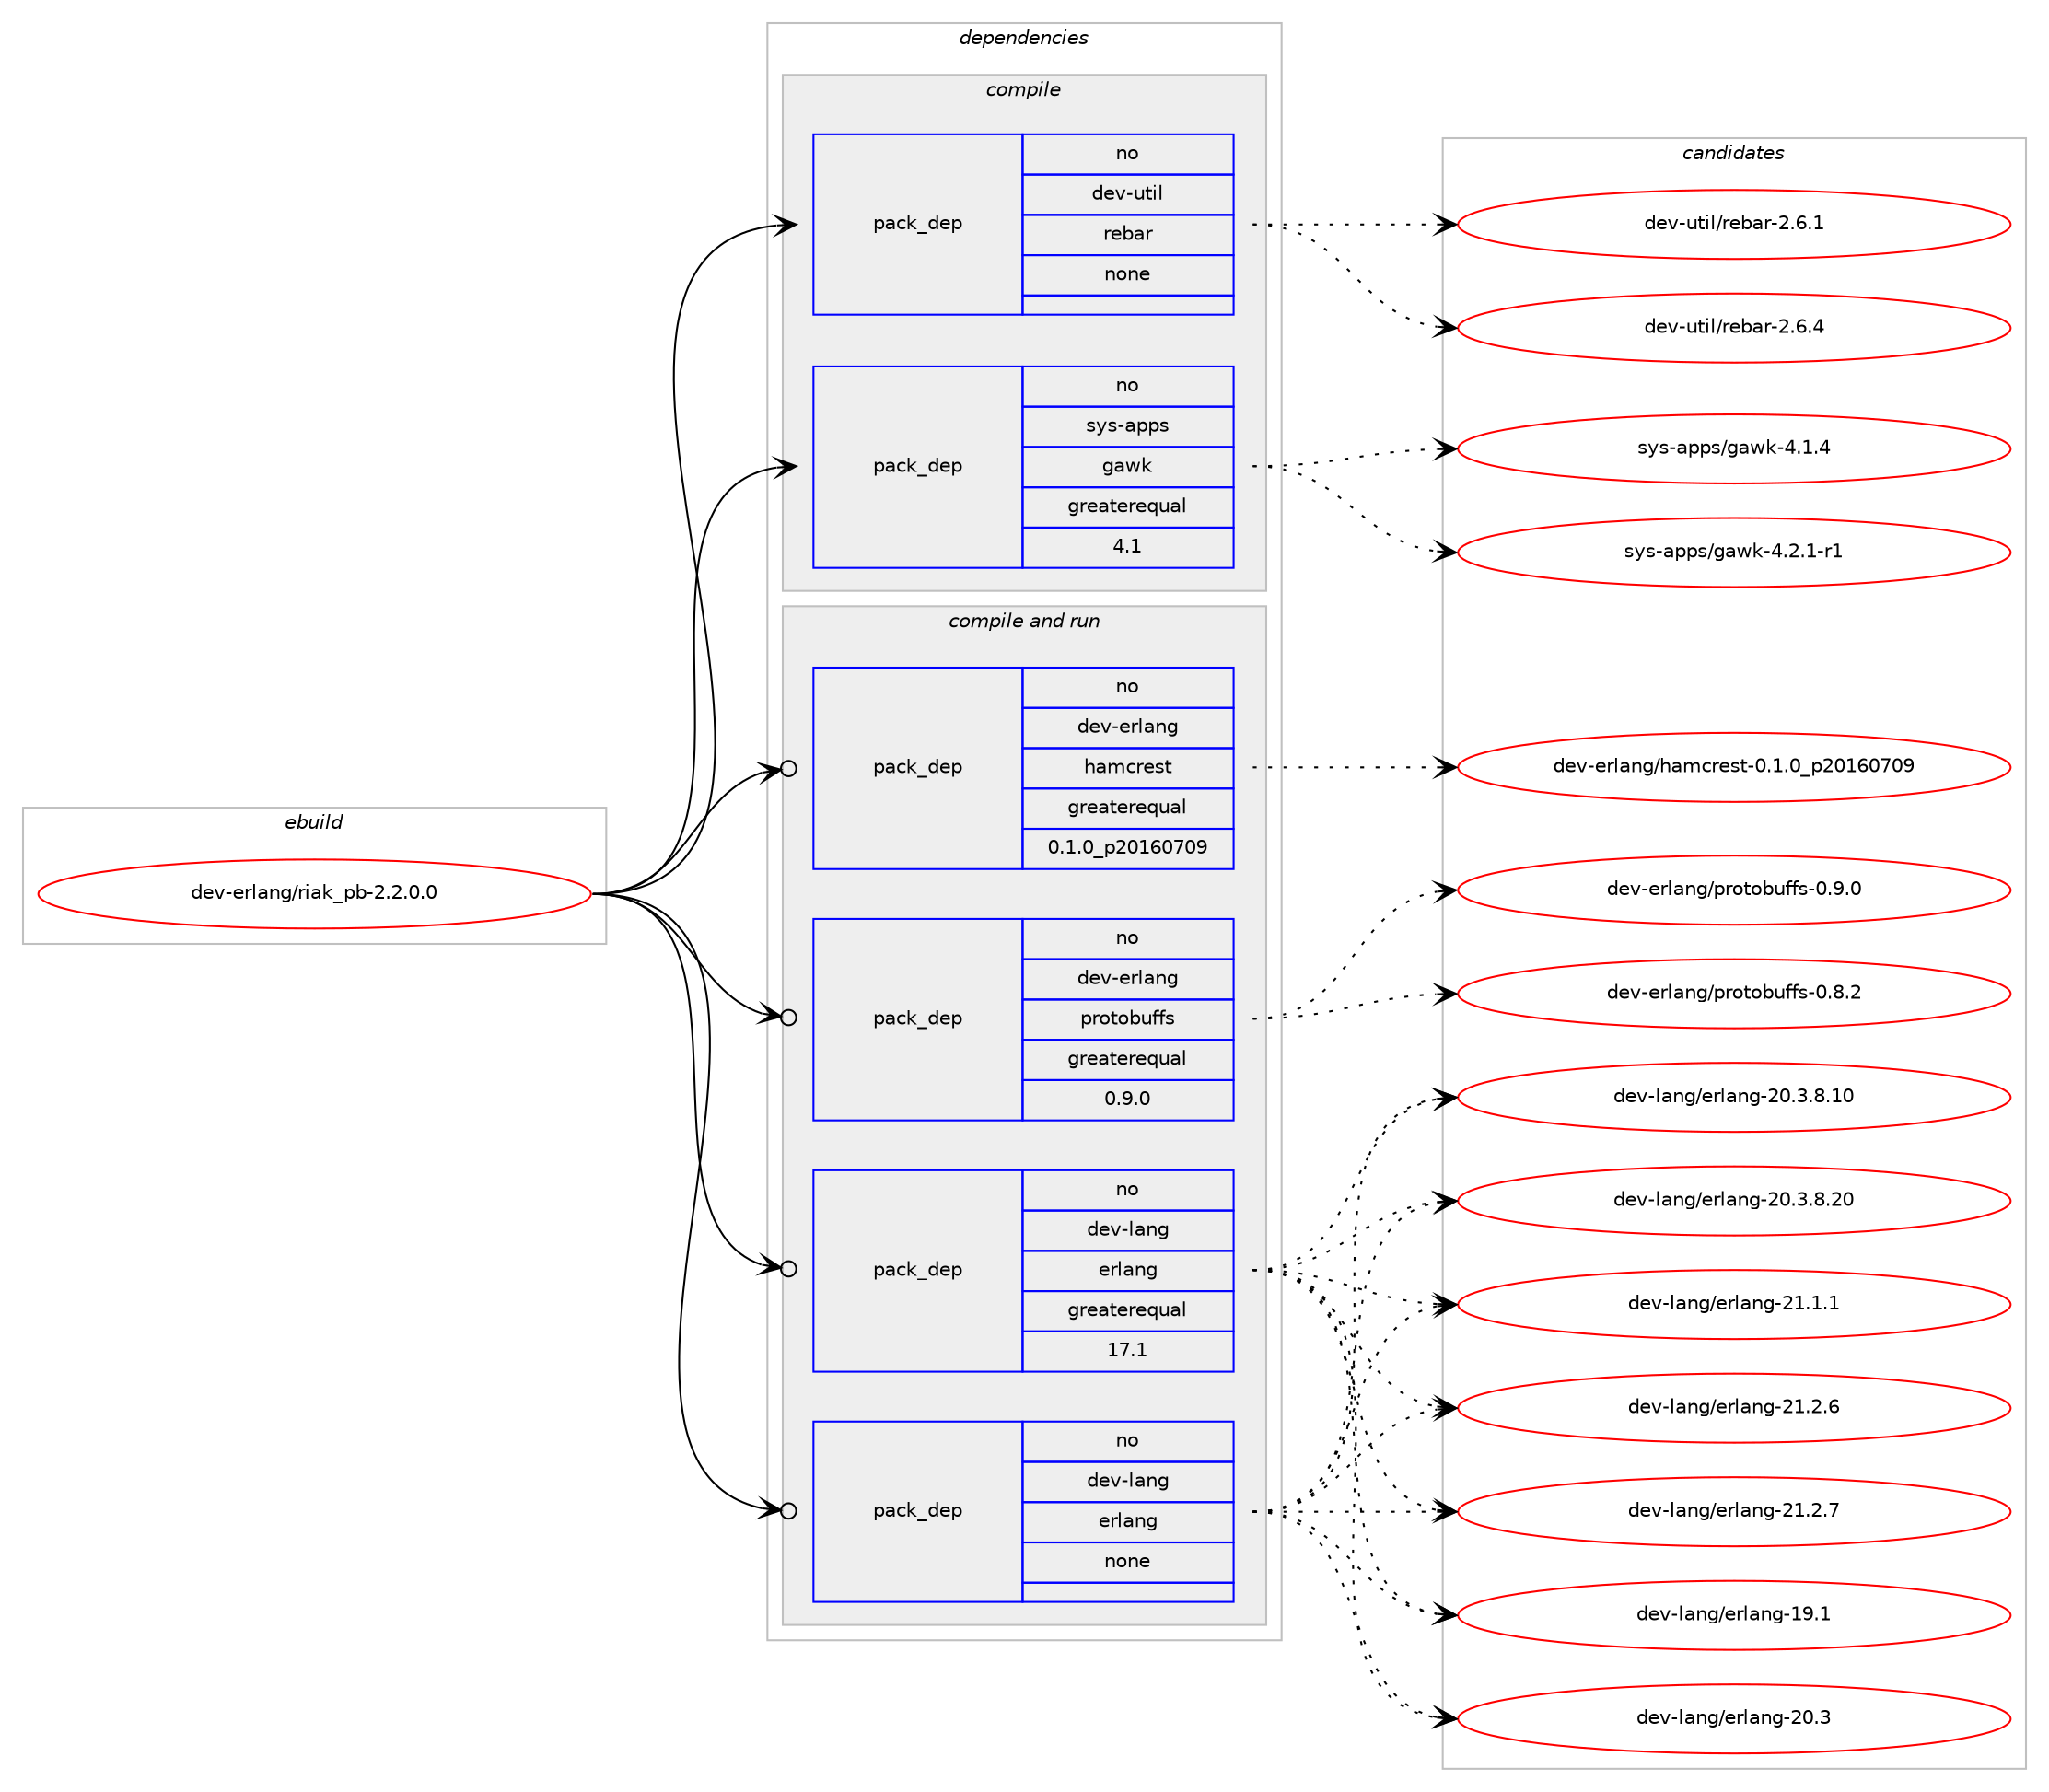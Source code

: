 digraph prolog {

# *************
# Graph options
# *************

newrank=true;
concentrate=true;
compound=true;
graph [rankdir=LR,fontname=Helvetica,fontsize=10,ranksep=1.5];#, ranksep=2.5, nodesep=0.2];
edge  [arrowhead=vee];
node  [fontname=Helvetica,fontsize=10];

# **********
# The ebuild
# **********

subgraph cluster_leftcol {
color=gray;
rank=same;
label=<<i>ebuild</i>>;
id [label="dev-erlang/riak_pb-2.2.0.0", color=red, width=4, href="../dev-erlang/riak_pb-2.2.0.0.svg"];
}

# ****************
# The dependencies
# ****************

subgraph cluster_midcol {
color=gray;
label=<<i>dependencies</i>>;
subgraph cluster_compile {
fillcolor="#eeeeee";
style=filled;
label=<<i>compile</i>>;
subgraph pack945108 {
dependency1324384 [label=<<TABLE BORDER="0" CELLBORDER="1" CELLSPACING="0" CELLPADDING="4" WIDTH="220"><TR><TD ROWSPAN="6" CELLPADDING="30">pack_dep</TD></TR><TR><TD WIDTH="110">no</TD></TR><TR><TD>dev-util</TD></TR><TR><TD>rebar</TD></TR><TR><TD>none</TD></TR><TR><TD></TD></TR></TABLE>>, shape=none, color=blue];
}
id:e -> dependency1324384:w [weight=20,style="solid",arrowhead="vee"];
subgraph pack945109 {
dependency1324385 [label=<<TABLE BORDER="0" CELLBORDER="1" CELLSPACING="0" CELLPADDING="4" WIDTH="220"><TR><TD ROWSPAN="6" CELLPADDING="30">pack_dep</TD></TR><TR><TD WIDTH="110">no</TD></TR><TR><TD>sys-apps</TD></TR><TR><TD>gawk</TD></TR><TR><TD>greaterequal</TD></TR><TR><TD>4.1</TD></TR></TABLE>>, shape=none, color=blue];
}
id:e -> dependency1324385:w [weight=20,style="solid",arrowhead="vee"];
}
subgraph cluster_compileandrun {
fillcolor="#eeeeee";
style=filled;
label=<<i>compile and run</i>>;
subgraph pack945110 {
dependency1324386 [label=<<TABLE BORDER="0" CELLBORDER="1" CELLSPACING="0" CELLPADDING="4" WIDTH="220"><TR><TD ROWSPAN="6" CELLPADDING="30">pack_dep</TD></TR><TR><TD WIDTH="110">no</TD></TR><TR><TD>dev-erlang</TD></TR><TR><TD>hamcrest</TD></TR><TR><TD>greaterequal</TD></TR><TR><TD>0.1.0_p20160709</TD></TR></TABLE>>, shape=none, color=blue];
}
id:e -> dependency1324386:w [weight=20,style="solid",arrowhead="odotvee"];
subgraph pack945111 {
dependency1324387 [label=<<TABLE BORDER="0" CELLBORDER="1" CELLSPACING="0" CELLPADDING="4" WIDTH="220"><TR><TD ROWSPAN="6" CELLPADDING="30">pack_dep</TD></TR><TR><TD WIDTH="110">no</TD></TR><TR><TD>dev-erlang</TD></TR><TR><TD>protobuffs</TD></TR><TR><TD>greaterequal</TD></TR><TR><TD>0.9.0</TD></TR></TABLE>>, shape=none, color=blue];
}
id:e -> dependency1324387:w [weight=20,style="solid",arrowhead="odotvee"];
subgraph pack945112 {
dependency1324388 [label=<<TABLE BORDER="0" CELLBORDER="1" CELLSPACING="0" CELLPADDING="4" WIDTH="220"><TR><TD ROWSPAN="6" CELLPADDING="30">pack_dep</TD></TR><TR><TD WIDTH="110">no</TD></TR><TR><TD>dev-lang</TD></TR><TR><TD>erlang</TD></TR><TR><TD>greaterequal</TD></TR><TR><TD>17.1</TD></TR></TABLE>>, shape=none, color=blue];
}
id:e -> dependency1324388:w [weight=20,style="solid",arrowhead="odotvee"];
subgraph pack945113 {
dependency1324389 [label=<<TABLE BORDER="0" CELLBORDER="1" CELLSPACING="0" CELLPADDING="4" WIDTH="220"><TR><TD ROWSPAN="6" CELLPADDING="30">pack_dep</TD></TR><TR><TD WIDTH="110">no</TD></TR><TR><TD>dev-lang</TD></TR><TR><TD>erlang</TD></TR><TR><TD>none</TD></TR><TR><TD></TD></TR></TABLE>>, shape=none, color=blue];
}
id:e -> dependency1324389:w [weight=20,style="solid",arrowhead="odotvee"];
}
subgraph cluster_run {
fillcolor="#eeeeee";
style=filled;
label=<<i>run</i>>;
}
}

# **************
# The candidates
# **************

subgraph cluster_choices {
rank=same;
color=gray;
label=<<i>candidates</i>>;

subgraph choice945108 {
color=black;
nodesep=1;
choice10010111845117116105108471141019897114455046544649 [label="dev-util/rebar-2.6.1", color=red, width=4,href="../dev-util/rebar-2.6.1.svg"];
choice10010111845117116105108471141019897114455046544652 [label="dev-util/rebar-2.6.4", color=red, width=4,href="../dev-util/rebar-2.6.4.svg"];
dependency1324384:e -> choice10010111845117116105108471141019897114455046544649:w [style=dotted,weight="100"];
dependency1324384:e -> choice10010111845117116105108471141019897114455046544652:w [style=dotted,weight="100"];
}
subgraph choice945109 {
color=black;
nodesep=1;
choice11512111545971121121154710397119107455246494652 [label="sys-apps/gawk-4.1.4", color=red, width=4,href="../sys-apps/gawk-4.1.4.svg"];
choice115121115459711211211547103971191074552465046494511449 [label="sys-apps/gawk-4.2.1-r1", color=red, width=4,href="../sys-apps/gawk-4.2.1-r1.svg"];
dependency1324385:e -> choice11512111545971121121154710397119107455246494652:w [style=dotted,weight="100"];
dependency1324385:e -> choice115121115459711211211547103971191074552465046494511449:w [style=dotted,weight="100"];
}
subgraph choice945110 {
color=black;
nodesep=1;
choice1001011184510111410897110103471049710999114101115116454846494648951125048495448554857 [label="dev-erlang/hamcrest-0.1.0_p20160709", color=red, width=4,href="../dev-erlang/hamcrest-0.1.0_p20160709.svg"];
dependency1324386:e -> choice1001011184510111410897110103471049710999114101115116454846494648951125048495448554857:w [style=dotted,weight="100"];
}
subgraph choice945111 {
color=black;
nodesep=1;
choice10010111845101114108971101034711211411111611198117102102115454846564650 [label="dev-erlang/protobuffs-0.8.2", color=red, width=4,href="../dev-erlang/protobuffs-0.8.2.svg"];
choice10010111845101114108971101034711211411111611198117102102115454846574648 [label="dev-erlang/protobuffs-0.9.0", color=red, width=4,href="../dev-erlang/protobuffs-0.9.0.svg"];
dependency1324387:e -> choice10010111845101114108971101034711211411111611198117102102115454846564650:w [style=dotted,weight="100"];
dependency1324387:e -> choice10010111845101114108971101034711211411111611198117102102115454846574648:w [style=dotted,weight="100"];
}
subgraph choice945112 {
color=black;
nodesep=1;
choice100101118451089711010347101114108971101034549574649 [label="dev-lang/erlang-19.1", color=red, width=4,href="../dev-lang/erlang-19.1.svg"];
choice100101118451089711010347101114108971101034550484651 [label="dev-lang/erlang-20.3", color=red, width=4,href="../dev-lang/erlang-20.3.svg"];
choice1001011184510897110103471011141089711010345504846514656464948 [label="dev-lang/erlang-20.3.8.10", color=red, width=4,href="../dev-lang/erlang-20.3.8.10.svg"];
choice1001011184510897110103471011141089711010345504846514656465048 [label="dev-lang/erlang-20.3.8.20", color=red, width=4,href="../dev-lang/erlang-20.3.8.20.svg"];
choice1001011184510897110103471011141089711010345504946494649 [label="dev-lang/erlang-21.1.1", color=red, width=4,href="../dev-lang/erlang-21.1.1.svg"];
choice1001011184510897110103471011141089711010345504946504654 [label="dev-lang/erlang-21.2.6", color=red, width=4,href="../dev-lang/erlang-21.2.6.svg"];
choice1001011184510897110103471011141089711010345504946504655 [label="dev-lang/erlang-21.2.7", color=red, width=4,href="../dev-lang/erlang-21.2.7.svg"];
dependency1324388:e -> choice100101118451089711010347101114108971101034549574649:w [style=dotted,weight="100"];
dependency1324388:e -> choice100101118451089711010347101114108971101034550484651:w [style=dotted,weight="100"];
dependency1324388:e -> choice1001011184510897110103471011141089711010345504846514656464948:w [style=dotted,weight="100"];
dependency1324388:e -> choice1001011184510897110103471011141089711010345504846514656465048:w [style=dotted,weight="100"];
dependency1324388:e -> choice1001011184510897110103471011141089711010345504946494649:w [style=dotted,weight="100"];
dependency1324388:e -> choice1001011184510897110103471011141089711010345504946504654:w [style=dotted,weight="100"];
dependency1324388:e -> choice1001011184510897110103471011141089711010345504946504655:w [style=dotted,weight="100"];
}
subgraph choice945113 {
color=black;
nodesep=1;
choice100101118451089711010347101114108971101034549574649 [label="dev-lang/erlang-19.1", color=red, width=4,href="../dev-lang/erlang-19.1.svg"];
choice100101118451089711010347101114108971101034550484651 [label="dev-lang/erlang-20.3", color=red, width=4,href="../dev-lang/erlang-20.3.svg"];
choice1001011184510897110103471011141089711010345504846514656464948 [label="dev-lang/erlang-20.3.8.10", color=red, width=4,href="../dev-lang/erlang-20.3.8.10.svg"];
choice1001011184510897110103471011141089711010345504846514656465048 [label="dev-lang/erlang-20.3.8.20", color=red, width=4,href="../dev-lang/erlang-20.3.8.20.svg"];
choice1001011184510897110103471011141089711010345504946494649 [label="dev-lang/erlang-21.1.1", color=red, width=4,href="../dev-lang/erlang-21.1.1.svg"];
choice1001011184510897110103471011141089711010345504946504654 [label="dev-lang/erlang-21.2.6", color=red, width=4,href="../dev-lang/erlang-21.2.6.svg"];
choice1001011184510897110103471011141089711010345504946504655 [label="dev-lang/erlang-21.2.7", color=red, width=4,href="../dev-lang/erlang-21.2.7.svg"];
dependency1324389:e -> choice100101118451089711010347101114108971101034549574649:w [style=dotted,weight="100"];
dependency1324389:e -> choice100101118451089711010347101114108971101034550484651:w [style=dotted,weight="100"];
dependency1324389:e -> choice1001011184510897110103471011141089711010345504846514656464948:w [style=dotted,weight="100"];
dependency1324389:e -> choice1001011184510897110103471011141089711010345504846514656465048:w [style=dotted,weight="100"];
dependency1324389:e -> choice1001011184510897110103471011141089711010345504946494649:w [style=dotted,weight="100"];
dependency1324389:e -> choice1001011184510897110103471011141089711010345504946504654:w [style=dotted,weight="100"];
dependency1324389:e -> choice1001011184510897110103471011141089711010345504946504655:w [style=dotted,weight="100"];
}
}

}
